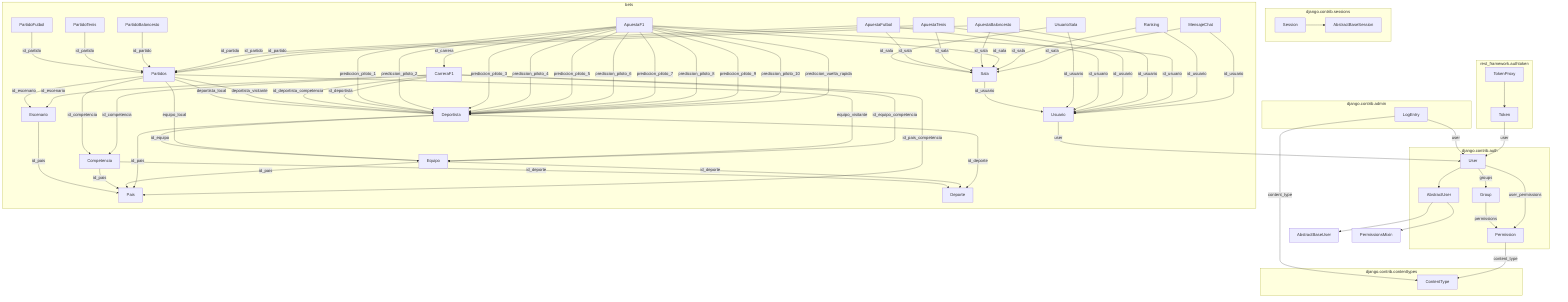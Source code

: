 graph TD;
    subgraph django.contrib.admin
        LogEntry
    end

    subgraph django.contrib.auth
        AbstractUser
        Permission
        Group
        User
    end

    subgraph django.contrib.contenttypes
        ContentType
    end

    subgraph django.contrib.sessions
        AbstractBaseSession
        Session
    end

    subgraph bets
        Pais
        Escenario
        Usuario
        Sala
        UsuarioSala
        Deporte
        Competencia
        Equipo
        Deportista
        Partidos
        PartidoFutbol
        PartidoTenis
        PartidoBaloncesto
        CarreraF1
        ApuestaFutbol
        ApuestaTenis
        ApuestaBaloncesto
        ApuestaF1
        Ranking
        MensajeChat
    end

    subgraph rest_framework.authtoken
        Token
        TokenProxy
    end

    LogEntry -->|user| User;
    LogEntry -->|content_type| ContentType;
    AbstractUser --> AbstractBaseUser;
    AbstractUser --> PermissionsMixin;
    Permission -->|content_type| ContentType;
    Group -->|permissions| Permission;
    User -->|groups| Group;
    User -->|user_permissions| Permission;
    User --> AbstractUser;
    Session --> AbstractBaseSession;
    Escenario -->|id_pais| Pais;
    Usuario -->|user| User;
    Sala -->|id_usuario| Usuario;
    UsuarioSala -->|id_usuario| Usuario;
    UsuarioSala -->|id_sala| Sala;
    Competencia -->|id_pais| Pais;
    Competencia -->|id_deporte| Deporte;
    Equipo -->|id_pais| Pais;
    Equipo -->|id_deporte| Deporte;
    Deportista -->|id_pais| Pais;
    Deportista -->|id_equipo| Equipo;
    Deportista -->|id_deporte| Deporte;
    Partidos -->|equipo_local| Equipo;
    Partidos -->|equipo_visitante| Equipo;
    Partidos -->|deportista_local| Deportista;
    Partidos -->|deportista_visitante| Deportista;
    Partidos -->|id_competencia| Competencia;
    Partidos -->|id_escenario| Escenario;
    PartidoFutbol -->|id_partido| Partidos;
    PartidoTenis -->|id_partido| Partidos;
    PartidoBaloncesto -->|id_partido| Partidos;
    CarreraF1 -->|id_escenario| Escenario;
    CarreraF1 -->|id_competencia| Competencia;
    CarreraF1 -->|id_equipo_competencia| Equipo;
    CarreraF1 -->|id_deportista_competencia| Deportista;
    CarreraF1 -->|id_pais_competencia| Pais;
    CarreraF1 -->|id_deportista| Deportista;
    ApuestaFutbol -->|id_usuario| Usuario;
    ApuestaFutbol -->|id_partido| Partidos;
    ApuestaFutbol -->|id_sala| Sala;
    ApuestaTenis -->|id_usuario| Usuario;
    ApuestaTenis -->|id_partido| Partidos;
    ApuestaTenis -->|id_sala| Sala;
    ApuestaBaloncesto -->|id_usuario| Usuario;
    ApuestaBaloncesto -->|id_partido| Partidos;
    ApuestaBaloncesto -->|id_sala| Sala;
    ApuestaF1 -->|id_usuario| Usuario;
    ApuestaF1 -->|id_carrera| CarreraF1;
    ApuestaF1 -->|id_sala| Sala;
    ApuestaF1 -->|prediccion_piloto_1| Deportista;
    ApuestaF1 -->|prediccion_piloto_2| Deportista;
    ApuestaF1 -->|prediccion_piloto_3| Deportista;
    ApuestaF1 -->|prediccion_piloto_4| Deportista;
    ApuestaF1 -->|prediccion_piloto_5| Deportista;
    ApuestaF1 -->|prediccion_piloto_6| Deportista;
    ApuestaF1 -->|prediccion_piloto_7| Deportista;
    ApuestaF1 -->|prediccion_piloto_8| Deportista;
    ApuestaF1 -->|prediccion_piloto_9| Deportista;
    ApuestaF1 -->|prediccion_piloto_10| Deportista;
    ApuestaF1 -->|prediccion_vuelta_rapida| Deportista;
    Ranking -->|id_usuario| Usuario;
    Ranking -->|id_sala| Sala;
    MensajeChat -->|id_sala| Sala;
    MensajeChat -->|id_usuario| Usuario;
    Token -->|user| User;
    TokenProxy --> Token;